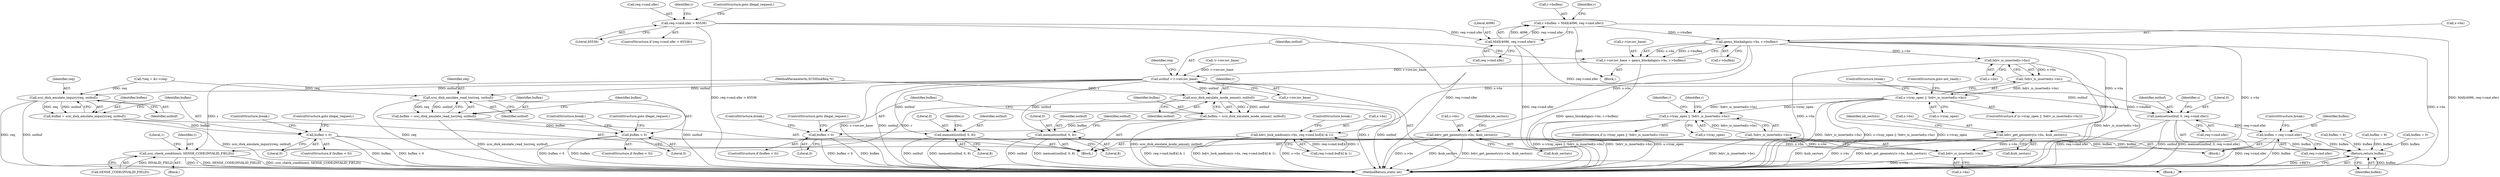 digraph "0_qemu_7285477ab11831b1cf56e45878a89170dd06d9b9@pointer" {
"1000155" [label="(Call,r->buflen = MAX(4096, req->cmd.xfer))"];
"1000159" [label="(Call,MAX(4096, req->cmd.xfer))"];
"1000146" [label="(Call,req->cmd.xfer > 65536)"];
"1000172" [label="(Call,qemu_blockalign(s->bs, r->buflen))"];
"1000166" [label="(Call,r->iov.iov_base = qemu_blockalign(s->bs, r->buflen))"];
"1000179" [label="(Call,outbuf = r->iov.iov_base)"];
"1000211" [label="(Call,scsi_disk_emulate_inquiry(req, outbuf))"];
"1000209" [label="(Call,buflen = scsi_disk_emulate_inquiry(req, outbuf))"];
"1000215" [label="(Call,buflen < 0)"];
"1000637" [label="(Return,return buflen;)"];
"1000224" [label="(Call,scsi_disk_emulate_mode_sense(r, outbuf))"];
"1000222" [label="(Call,buflen = scsi_disk_emulate_mode_sense(r, outbuf))"];
"1000228" [label="(Call,buflen < 0)"];
"1000675" [label="(Call,scsi_check_condition(r, SENSE_CODE(INVALID_FIELD)))"];
"1000236" [label="(Call,scsi_disk_emulate_read_toc(req, outbuf))"];
"1000234" [label="(Call,buflen = scsi_disk_emulate_read_toc(req, outbuf))"];
"1000240" [label="(Call,buflen < 0)"];
"1000337" [label="(Call,memset(outbuf, 0, 8))"];
"1000433" [label="(Call,memset(outbuf, 0, 8))"];
"1000462" [label="(Call,memset(outbuf, 0, req->cmd.xfer))"];
"1000616" [label="(Call,buflen = req->cmd.xfer)"];
"1000202" [label="(Call,bdrv_is_inserted(s->bs))"];
"1000201" [label="(Call,!bdrv_is_inserted(s->bs))"];
"1000197" [label="(Call,s->tray_open || !bdrv_is_inserted(s->bs))"];
"1000641" [label="(Call,s->tray_open || !bdrv_is_inserted(s->bs))"];
"1000646" [label="(Call,bdrv_is_inserted(s->bs))"];
"1000645" [label="(Call,!bdrv_is_inserted(s->bs))"];
"1000322" [label="(Call,bdrv_lock_medium(s->bs, req->cmd.buf[4] & 1))"];
"1000341" [label="(Call,bdrv_get_geometry(s->bs, &nb_sectors))"];
"1000470" [label="(Call,bdrv_get_geometry(s->bs, &nb_sectors))"];
"1000224" [label="(Call,scsi_disk_emulate_mode_sense(r, outbuf))"];
"1000227" [label="(ControlStructure,if (buflen < 0))"];
"1000465" [label="(Call,req->cmd.xfer)"];
"1000241" [label="(Identifier,buflen)"];
"1000226" [label="(Identifier,outbuf)"];
"1000645" [label="(Call,!bdrv_is_inserted(s->bs))"];
"1000134" [label="(Call,buflen = 0)"];
"1000463" [label="(Identifier,outbuf)"];
"1000623" [label="(ControlStructure,break;)"];
"1000203" [label="(Call,s->bs)"];
"1000166" [label="(Call,r->iov.iov_base = qemu_blockalign(s->bs, r->buflen))"];
"1000642" [label="(Call,s->tray_open)"];
"1000335" [label="(ControlStructure,break;)"];
"1000442" [label="(Call,buflen = 8)"];
"1000472" [label="(Identifier,s)"];
"1000201" [label="(Call,!bdrv_is_inserted(s->bs))"];
"1000428" [label="(Call,buflen = 8)"];
"1000213" [label="(Identifier,outbuf)"];
"1000675" [label="(Call,scsi_check_condition(r, SENSE_CODE(INVALID_FIELD)))"];
"1000676" [label="(Identifier,r)"];
"1000180" [label="(Identifier,outbuf)"];
"1000434" [label="(Identifier,outbuf)"];
"1000225" [label="(Identifier,r)"];
"1000470" [label="(Call,bdrv_get_geometry(s->bs, &nb_sectors))"];
"1000172" [label="(Call,qemu_blockalign(s->bs, r->buflen))"];
"1000179" [label="(Call,outbuf = r->iov.iov_base)"];
"1000322" [label="(Call,bdrv_lock_medium(s->bs, req->cmd.buf[4] & 1))"];
"1000181" [label="(Call,r->iov.iov_base)"];
"1000222" [label="(Call,buflen = scsi_disk_emulate_mode_sense(r, outbuf))"];
"1000339" [label="(Literal,0)"];
"1000209" [label="(Call,buflen = scsi_disk_emulate_inquiry(req, outbuf))"];
"1000173" [label="(Call,s->bs)"];
"1000116" [label="(Call,*req = &r->req)"];
"1000681" [label="(Literal,1)"];
"1000194" [label="(Block,)"];
"1000682" [label="(MethodReturn,static int)"];
"1000152" [label="(Literal,65536)"];
"1000212" [label="(Identifier,req)"];
"1000433" [label="(Call,memset(outbuf, 0, 8))"];
"1000230" [label="(Literal,0)"];
"1000159" [label="(Call,MAX(4096, req->cmd.xfer))"];
"1000439" [label="(Identifier,outbuf)"];
"1000677" [label="(Call,SENSE_CODE(INVALID_FIELD))"];
"1000198" [label="(Call,s->tray_open)"];
"1000217" [label="(Literal,0)"];
"1000138" [label="(Call,!r->iov.iov_base)"];
"1000157" [label="(Identifier,r)"];
"1000341" [label="(Call,bdrv_get_geometry(s->bs, &nb_sectors))"];
"1000144" [label="(Block,)"];
"1000229" [label="(Identifier,buflen)"];
"1000345" [label="(Call,&nb_sectors)"];
"1000235" [label="(Identifier,buflen)"];
"1000323" [label="(Call,s->bs)"];
"1000326" [label="(Call,req->cmd.buf[4] & 1)"];
"1000242" [label="(Literal,0)"];
"1000228" [label="(Call,buflen < 0)"];
"1000232" [label="(ControlStructure,break;)"];
"1000154" [label="(ControlStructure,goto illegal_request;)"];
"1000216" [label="(Identifier,buflen)"];
"1000474" [label="(Call,&nb_sectors)"];
"1000169" [label="(Identifier,r)"];
"1000459" [label="(Block,)"];
"1000190" [label="(Identifier,req)"];
"1000161" [label="(Call,req->cmd.xfer)"];
"1000114" [label="(Block,)"];
"1000641" [label="(Call,s->tray_open || !bdrv_is_inserted(s->bs))"];
"1000435" [label="(Literal,0)"];
"1000343" [label="(Identifier,s)"];
"1000342" [label="(Call,s->bs)"];
"1000155" [label="(Call,r->buflen = MAX(4096, req->cmd.xfer))"];
"1000638" [label="(Identifier,buflen)"];
"1000337" [label="(Call,memset(outbuf, 0, 8))"];
"1000647" [label="(Call,s->bs)"];
"1000211" [label="(Call,scsi_disk_emulate_inquiry(req, outbuf))"];
"1000240" [label="(Call,buflen < 0)"];
"1000234" [label="(Call,buflen = scsi_disk_emulate_read_toc(req, outbuf))"];
"1000197" [label="(Call,s->tray_open || !bdrv_is_inserted(s->bs))"];
"1000244" [label="(ControlStructure,break;)"];
"1000176" [label="(Call,r->buflen)"];
"1000478" [label="(Identifier,nb_sectors)"];
"1000658" [label="(Identifier,r)"];
"1000146" [label="(Call,req->cmd.xfer > 65536)"];
"1000196" [label="(ControlStructure,if (s->tray_open || !bdrv_is_inserted(s->bs)))"];
"1000349" [label="(Identifier,nb_sectors)"];
"1000238" [label="(Identifier,outbuf)"];
"1000223" [label="(Identifier,buflen)"];
"1000617" [label="(Identifier,buflen)"];
"1000147" [label="(Call,req->cmd.xfer)"];
"1000471" [label="(Call,s->bs)"];
"1000207" [label="(ControlStructure,break;)"];
"1000338" [label="(Identifier,outbuf)"];
"1000464" [label="(Literal,0)"];
"1000646" [label="(Call,bdrv_is_inserted(s->bs))"];
"1000156" [label="(Call,r->buflen)"];
"1000239" [label="(ControlStructure,if (buflen < 0))"];
"1000436" [label="(Literal,8)"];
"1000218" [label="(ControlStructure,goto illegal_request;)"];
"1000210" [label="(Identifier,buflen)"];
"1000640" [label="(ControlStructure,if (s->tray_open || !bdrv_is_inserted(s->bs)))"];
"1000219" [label="(ControlStructure,break;)"];
"1000145" [label="(ControlStructure,if (req->cmd.xfer > 65536))"];
"1000214" [label="(ControlStructure,if (buflen < 0))"];
"1000618" [label="(Call,req->cmd.xfer)"];
"1000236" [label="(Call,scsi_disk_emulate_read_toc(req, outbuf))"];
"1000674" [label="(Block,)"];
"1000616" [label="(Call,buflen = req->cmd.xfer)"];
"1000231" [label="(ControlStructure,goto illegal_request;)"];
"1000215" [label="(Call,buflen < 0)"];
"1000237" [label="(Identifier,req)"];
"1000206" [label="(ControlStructure,goto not_ready;)"];
"1000113" [label="(MethodParameterIn,SCSIDiskReq *r)"];
"1000243" [label="(ControlStructure,goto illegal_request;)"];
"1000340" [label="(Literal,8)"];
"1000160" [label="(Literal,4096)"];
"1000462" [label="(Call,memset(outbuf, 0, req->cmd.xfer))"];
"1000202" [label="(Call,bdrv_is_inserted(s->bs))"];
"1000637" [label="(Return,return buflen;)"];
"1000167" [label="(Call,r->iov.iov_base)"];
"1000652" [label="(Identifier,r)"];
"1000155" -> "1000144"  [label="AST: "];
"1000155" -> "1000159"  [label="CFG: "];
"1000156" -> "1000155"  [label="AST: "];
"1000159" -> "1000155"  [label="AST: "];
"1000169" -> "1000155"  [label="CFG: "];
"1000155" -> "1000682"  [label="DDG: MAX(4096, req->cmd.xfer)"];
"1000159" -> "1000155"  [label="DDG: 4096"];
"1000159" -> "1000155"  [label="DDG: req->cmd.xfer"];
"1000155" -> "1000172"  [label="DDG: r->buflen"];
"1000159" -> "1000161"  [label="CFG: "];
"1000160" -> "1000159"  [label="AST: "];
"1000161" -> "1000159"  [label="AST: "];
"1000159" -> "1000682"  [label="DDG: req->cmd.xfer"];
"1000146" -> "1000159"  [label="DDG: req->cmd.xfer"];
"1000159" -> "1000462"  [label="DDG: req->cmd.xfer"];
"1000146" -> "1000145"  [label="AST: "];
"1000146" -> "1000152"  [label="CFG: "];
"1000147" -> "1000146"  [label="AST: "];
"1000152" -> "1000146"  [label="AST: "];
"1000154" -> "1000146"  [label="CFG: "];
"1000157" -> "1000146"  [label="CFG: "];
"1000146" -> "1000682"  [label="DDG: req->cmd.xfer > 65536"];
"1000146" -> "1000682"  [label="DDG: req->cmd.xfer"];
"1000172" -> "1000166"  [label="AST: "];
"1000172" -> "1000176"  [label="CFG: "];
"1000173" -> "1000172"  [label="AST: "];
"1000176" -> "1000172"  [label="AST: "];
"1000166" -> "1000172"  [label="CFG: "];
"1000172" -> "1000682"  [label="DDG: r->buflen"];
"1000172" -> "1000682"  [label="DDG: s->bs"];
"1000172" -> "1000166"  [label="DDG: s->bs"];
"1000172" -> "1000166"  [label="DDG: r->buflen"];
"1000172" -> "1000202"  [label="DDG: s->bs"];
"1000172" -> "1000322"  [label="DDG: s->bs"];
"1000172" -> "1000341"  [label="DDG: s->bs"];
"1000172" -> "1000470"  [label="DDG: s->bs"];
"1000172" -> "1000646"  [label="DDG: s->bs"];
"1000166" -> "1000144"  [label="AST: "];
"1000167" -> "1000166"  [label="AST: "];
"1000180" -> "1000166"  [label="CFG: "];
"1000166" -> "1000682"  [label="DDG: qemu_blockalign(s->bs, r->buflen)"];
"1000166" -> "1000179"  [label="DDG: r->iov.iov_base"];
"1000179" -> "1000114"  [label="AST: "];
"1000179" -> "1000181"  [label="CFG: "];
"1000180" -> "1000179"  [label="AST: "];
"1000181" -> "1000179"  [label="AST: "];
"1000190" -> "1000179"  [label="CFG: "];
"1000179" -> "1000682"  [label="DDG: r->iov.iov_base"];
"1000179" -> "1000682"  [label="DDG: outbuf"];
"1000138" -> "1000179"  [label="DDG: r->iov.iov_base"];
"1000179" -> "1000211"  [label="DDG: outbuf"];
"1000179" -> "1000224"  [label="DDG: outbuf"];
"1000179" -> "1000236"  [label="DDG: outbuf"];
"1000179" -> "1000337"  [label="DDG: outbuf"];
"1000179" -> "1000433"  [label="DDG: outbuf"];
"1000179" -> "1000462"  [label="DDG: outbuf"];
"1000211" -> "1000209"  [label="AST: "];
"1000211" -> "1000213"  [label="CFG: "];
"1000212" -> "1000211"  [label="AST: "];
"1000213" -> "1000211"  [label="AST: "];
"1000209" -> "1000211"  [label="CFG: "];
"1000211" -> "1000682"  [label="DDG: req"];
"1000211" -> "1000682"  [label="DDG: outbuf"];
"1000211" -> "1000209"  [label="DDG: req"];
"1000211" -> "1000209"  [label="DDG: outbuf"];
"1000116" -> "1000211"  [label="DDG: req"];
"1000209" -> "1000194"  [label="AST: "];
"1000210" -> "1000209"  [label="AST: "];
"1000216" -> "1000209"  [label="CFG: "];
"1000209" -> "1000682"  [label="DDG: scsi_disk_emulate_inquiry(req, outbuf)"];
"1000209" -> "1000215"  [label="DDG: buflen"];
"1000215" -> "1000214"  [label="AST: "];
"1000215" -> "1000217"  [label="CFG: "];
"1000216" -> "1000215"  [label="AST: "];
"1000217" -> "1000215"  [label="AST: "];
"1000218" -> "1000215"  [label="CFG: "];
"1000219" -> "1000215"  [label="CFG: "];
"1000215" -> "1000682"  [label="DDG: buflen"];
"1000215" -> "1000682"  [label="DDG: buflen < 0"];
"1000215" -> "1000637"  [label="DDG: buflen"];
"1000637" -> "1000114"  [label="AST: "];
"1000637" -> "1000638"  [label="CFG: "];
"1000638" -> "1000637"  [label="AST: "];
"1000682" -> "1000637"  [label="CFG: "];
"1000637" -> "1000682"  [label="DDG: <RET>"];
"1000638" -> "1000637"  [label="DDG: buflen"];
"1000442" -> "1000637"  [label="DDG: buflen"];
"1000228" -> "1000637"  [label="DDG: buflen"];
"1000134" -> "1000637"  [label="DDG: buflen"];
"1000240" -> "1000637"  [label="DDG: buflen"];
"1000428" -> "1000637"  [label="DDG: buflen"];
"1000616" -> "1000637"  [label="DDG: buflen"];
"1000224" -> "1000222"  [label="AST: "];
"1000224" -> "1000226"  [label="CFG: "];
"1000225" -> "1000224"  [label="AST: "];
"1000226" -> "1000224"  [label="AST: "];
"1000222" -> "1000224"  [label="CFG: "];
"1000224" -> "1000682"  [label="DDG: r"];
"1000224" -> "1000682"  [label="DDG: outbuf"];
"1000224" -> "1000222"  [label="DDG: r"];
"1000224" -> "1000222"  [label="DDG: outbuf"];
"1000113" -> "1000224"  [label="DDG: r"];
"1000224" -> "1000675"  [label="DDG: r"];
"1000222" -> "1000194"  [label="AST: "];
"1000223" -> "1000222"  [label="AST: "];
"1000229" -> "1000222"  [label="CFG: "];
"1000222" -> "1000682"  [label="DDG: scsi_disk_emulate_mode_sense(r, outbuf)"];
"1000222" -> "1000228"  [label="DDG: buflen"];
"1000228" -> "1000227"  [label="AST: "];
"1000228" -> "1000230"  [label="CFG: "];
"1000229" -> "1000228"  [label="AST: "];
"1000230" -> "1000228"  [label="AST: "];
"1000231" -> "1000228"  [label="CFG: "];
"1000232" -> "1000228"  [label="CFG: "];
"1000228" -> "1000682"  [label="DDG: buflen < 0"];
"1000228" -> "1000682"  [label="DDG: buflen"];
"1000675" -> "1000674"  [label="AST: "];
"1000675" -> "1000677"  [label="CFG: "];
"1000676" -> "1000675"  [label="AST: "];
"1000677" -> "1000675"  [label="AST: "];
"1000681" -> "1000675"  [label="CFG: "];
"1000675" -> "1000682"  [label="DDG: r"];
"1000675" -> "1000682"  [label="DDG: SENSE_CODE(INVALID_FIELD)"];
"1000675" -> "1000682"  [label="DDG: scsi_check_condition(r, SENSE_CODE(INVALID_FIELD))"];
"1000113" -> "1000675"  [label="DDG: r"];
"1000677" -> "1000675"  [label="DDG: INVALID_FIELD"];
"1000236" -> "1000234"  [label="AST: "];
"1000236" -> "1000238"  [label="CFG: "];
"1000237" -> "1000236"  [label="AST: "];
"1000238" -> "1000236"  [label="AST: "];
"1000234" -> "1000236"  [label="CFG: "];
"1000236" -> "1000682"  [label="DDG: req"];
"1000236" -> "1000682"  [label="DDG: outbuf"];
"1000236" -> "1000234"  [label="DDG: req"];
"1000236" -> "1000234"  [label="DDG: outbuf"];
"1000116" -> "1000236"  [label="DDG: req"];
"1000234" -> "1000194"  [label="AST: "];
"1000235" -> "1000234"  [label="AST: "];
"1000241" -> "1000234"  [label="CFG: "];
"1000234" -> "1000682"  [label="DDG: scsi_disk_emulate_read_toc(req, outbuf)"];
"1000234" -> "1000240"  [label="DDG: buflen"];
"1000240" -> "1000239"  [label="AST: "];
"1000240" -> "1000242"  [label="CFG: "];
"1000241" -> "1000240"  [label="AST: "];
"1000242" -> "1000240"  [label="AST: "];
"1000243" -> "1000240"  [label="CFG: "];
"1000244" -> "1000240"  [label="CFG: "];
"1000240" -> "1000682"  [label="DDG: buflen < 0"];
"1000240" -> "1000682"  [label="DDG: buflen"];
"1000337" -> "1000194"  [label="AST: "];
"1000337" -> "1000340"  [label="CFG: "];
"1000338" -> "1000337"  [label="AST: "];
"1000339" -> "1000337"  [label="AST: "];
"1000340" -> "1000337"  [label="AST: "];
"1000343" -> "1000337"  [label="CFG: "];
"1000337" -> "1000682"  [label="DDG: outbuf"];
"1000337" -> "1000682"  [label="DDG: memset(outbuf, 0, 8)"];
"1000433" -> "1000194"  [label="AST: "];
"1000433" -> "1000436"  [label="CFG: "];
"1000434" -> "1000433"  [label="AST: "];
"1000435" -> "1000433"  [label="AST: "];
"1000436" -> "1000433"  [label="AST: "];
"1000439" -> "1000433"  [label="CFG: "];
"1000433" -> "1000682"  [label="DDG: outbuf"];
"1000433" -> "1000682"  [label="DDG: memset(outbuf, 0, 8)"];
"1000462" -> "1000459"  [label="AST: "];
"1000462" -> "1000465"  [label="CFG: "];
"1000463" -> "1000462"  [label="AST: "];
"1000464" -> "1000462"  [label="AST: "];
"1000465" -> "1000462"  [label="AST: "];
"1000472" -> "1000462"  [label="CFG: "];
"1000462" -> "1000682"  [label="DDG: req->cmd.xfer"];
"1000462" -> "1000682"  [label="DDG: outbuf"];
"1000462" -> "1000682"  [label="DDG: memset(outbuf, 0, req->cmd.xfer)"];
"1000462" -> "1000616"  [label="DDG: req->cmd.xfer"];
"1000616" -> "1000459"  [label="AST: "];
"1000616" -> "1000618"  [label="CFG: "];
"1000617" -> "1000616"  [label="AST: "];
"1000618" -> "1000616"  [label="AST: "];
"1000623" -> "1000616"  [label="CFG: "];
"1000616" -> "1000682"  [label="DDG: req->cmd.xfer"];
"1000616" -> "1000682"  [label="DDG: buflen"];
"1000202" -> "1000201"  [label="AST: "];
"1000202" -> "1000203"  [label="CFG: "];
"1000203" -> "1000202"  [label="AST: "];
"1000201" -> "1000202"  [label="CFG: "];
"1000202" -> "1000682"  [label="DDG: s->bs"];
"1000202" -> "1000201"  [label="DDG: s->bs"];
"1000202" -> "1000646"  [label="DDG: s->bs"];
"1000201" -> "1000197"  [label="AST: "];
"1000197" -> "1000201"  [label="CFG: "];
"1000201" -> "1000682"  [label="DDG: bdrv_is_inserted(s->bs)"];
"1000201" -> "1000197"  [label="DDG: bdrv_is_inserted(s->bs)"];
"1000197" -> "1000196"  [label="AST: "];
"1000197" -> "1000198"  [label="CFG: "];
"1000198" -> "1000197"  [label="AST: "];
"1000206" -> "1000197"  [label="CFG: "];
"1000207" -> "1000197"  [label="CFG: "];
"1000197" -> "1000682"  [label="DDG: !bdrv_is_inserted(s->bs)"];
"1000197" -> "1000682"  [label="DDG: s->tray_open || !bdrv_is_inserted(s->bs)"];
"1000197" -> "1000682"  [label="DDG: s->tray_open"];
"1000197" -> "1000641"  [label="DDG: s->tray_open"];
"1000197" -> "1000641"  [label="DDG: !bdrv_is_inserted(s->bs)"];
"1000641" -> "1000640"  [label="AST: "];
"1000641" -> "1000642"  [label="CFG: "];
"1000641" -> "1000645"  [label="CFG: "];
"1000642" -> "1000641"  [label="AST: "];
"1000645" -> "1000641"  [label="AST: "];
"1000652" -> "1000641"  [label="CFG: "];
"1000658" -> "1000641"  [label="CFG: "];
"1000641" -> "1000682"  [label="DDG: s->tray_open || !bdrv_is_inserted(s->bs)"];
"1000641" -> "1000682"  [label="DDG: !bdrv_is_inserted(s->bs)"];
"1000641" -> "1000682"  [label="DDG: s->tray_open"];
"1000645" -> "1000641"  [label="DDG: bdrv_is_inserted(s->bs)"];
"1000646" -> "1000645"  [label="AST: "];
"1000646" -> "1000647"  [label="CFG: "];
"1000647" -> "1000646"  [label="AST: "];
"1000645" -> "1000646"  [label="CFG: "];
"1000646" -> "1000682"  [label="DDG: s->bs"];
"1000646" -> "1000645"  [label="DDG: s->bs"];
"1000341" -> "1000646"  [label="DDG: s->bs"];
"1000470" -> "1000646"  [label="DDG: s->bs"];
"1000645" -> "1000682"  [label="DDG: bdrv_is_inserted(s->bs)"];
"1000322" -> "1000194"  [label="AST: "];
"1000322" -> "1000326"  [label="CFG: "];
"1000323" -> "1000322"  [label="AST: "];
"1000326" -> "1000322"  [label="AST: "];
"1000335" -> "1000322"  [label="CFG: "];
"1000322" -> "1000682"  [label="DDG: req->cmd.buf[4] & 1"];
"1000322" -> "1000682"  [label="DDG: bdrv_lock_medium(s->bs, req->cmd.buf[4] & 1)"];
"1000322" -> "1000682"  [label="DDG: s->bs"];
"1000326" -> "1000322"  [label="DDG: req->cmd.buf[4]"];
"1000326" -> "1000322"  [label="DDG: 1"];
"1000341" -> "1000194"  [label="AST: "];
"1000341" -> "1000345"  [label="CFG: "];
"1000342" -> "1000341"  [label="AST: "];
"1000345" -> "1000341"  [label="AST: "];
"1000349" -> "1000341"  [label="CFG: "];
"1000341" -> "1000682"  [label="DDG: s->bs"];
"1000341" -> "1000682"  [label="DDG: &nb_sectors"];
"1000341" -> "1000682"  [label="DDG: bdrv_get_geometry(s->bs, &nb_sectors)"];
"1000470" -> "1000459"  [label="AST: "];
"1000470" -> "1000474"  [label="CFG: "];
"1000471" -> "1000470"  [label="AST: "];
"1000474" -> "1000470"  [label="AST: "];
"1000478" -> "1000470"  [label="CFG: "];
"1000470" -> "1000682"  [label="DDG: &nb_sectors"];
"1000470" -> "1000682"  [label="DDG: s->bs"];
"1000470" -> "1000682"  [label="DDG: bdrv_get_geometry(s->bs, &nb_sectors)"];
}
